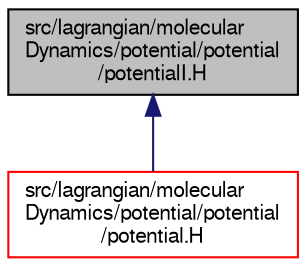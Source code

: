 digraph "src/lagrangian/molecularDynamics/potential/potential/potentialI.H"
{
  bgcolor="transparent";
  edge [fontname="FreeSans",fontsize="10",labelfontname="FreeSans",labelfontsize="10"];
  node [fontname="FreeSans",fontsize="10",shape=record];
  Node1 [label="src/lagrangian/molecular\lDynamics/potential/potential\l/potentialI.H",height=0.2,width=0.4,color="black", fillcolor="grey75", style="filled", fontcolor="black"];
  Node1 -> Node2 [dir="back",color="midnightblue",fontsize="10",style="solid",fontname="FreeSans"];
  Node2 [label="src/lagrangian/molecular\lDynamics/potential/potential\l/potential.H",height=0.2,width=0.4,color="red",URL="$a06584.html"];
}
